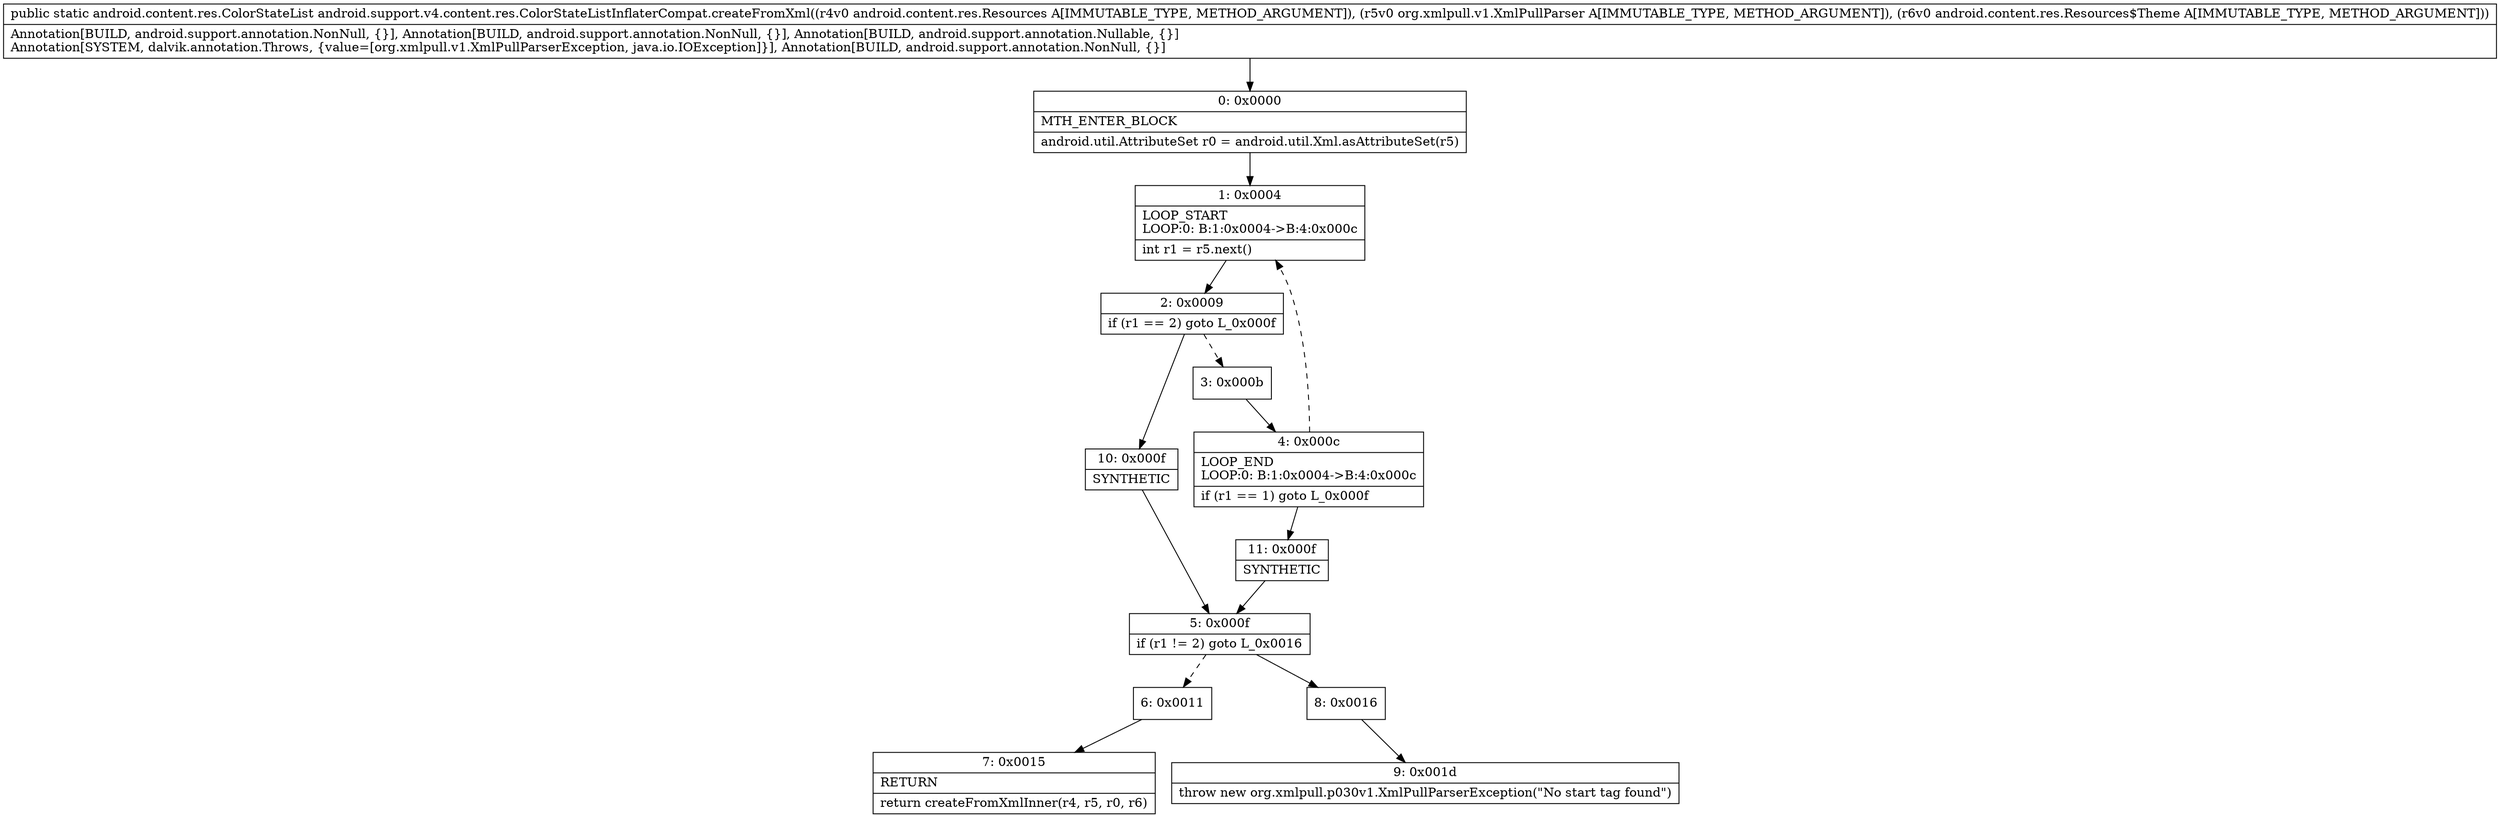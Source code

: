 digraph "CFG forandroid.support.v4.content.res.ColorStateListInflaterCompat.createFromXml(Landroid\/content\/res\/Resources;Lorg\/xmlpull\/v1\/XmlPullParser;Landroid\/content\/res\/Resources$Theme;)Landroid\/content\/res\/ColorStateList;" {
Node_0 [shape=record,label="{0\:\ 0x0000|MTH_ENTER_BLOCK\l|android.util.AttributeSet r0 = android.util.Xml.asAttributeSet(r5)\l}"];
Node_1 [shape=record,label="{1\:\ 0x0004|LOOP_START\lLOOP:0: B:1:0x0004\-\>B:4:0x000c\l|int r1 = r5.next()\l}"];
Node_2 [shape=record,label="{2\:\ 0x0009|if (r1 == 2) goto L_0x000f\l}"];
Node_3 [shape=record,label="{3\:\ 0x000b}"];
Node_4 [shape=record,label="{4\:\ 0x000c|LOOP_END\lLOOP:0: B:1:0x0004\-\>B:4:0x000c\l|if (r1 == 1) goto L_0x000f\l}"];
Node_5 [shape=record,label="{5\:\ 0x000f|if (r1 != 2) goto L_0x0016\l}"];
Node_6 [shape=record,label="{6\:\ 0x0011}"];
Node_7 [shape=record,label="{7\:\ 0x0015|RETURN\l|return createFromXmlInner(r4, r5, r0, r6)\l}"];
Node_8 [shape=record,label="{8\:\ 0x0016}"];
Node_9 [shape=record,label="{9\:\ 0x001d|throw new org.xmlpull.p030v1.XmlPullParserException(\"No start tag found\")\l}"];
Node_10 [shape=record,label="{10\:\ 0x000f|SYNTHETIC\l}"];
Node_11 [shape=record,label="{11\:\ 0x000f|SYNTHETIC\l}"];
MethodNode[shape=record,label="{public static android.content.res.ColorStateList android.support.v4.content.res.ColorStateListInflaterCompat.createFromXml((r4v0 android.content.res.Resources A[IMMUTABLE_TYPE, METHOD_ARGUMENT]), (r5v0 org.xmlpull.v1.XmlPullParser A[IMMUTABLE_TYPE, METHOD_ARGUMENT]), (r6v0 android.content.res.Resources$Theme A[IMMUTABLE_TYPE, METHOD_ARGUMENT]))  | Annotation[BUILD, android.support.annotation.NonNull, \{\}], Annotation[BUILD, android.support.annotation.NonNull, \{\}], Annotation[BUILD, android.support.annotation.Nullable, \{\}]\lAnnotation[SYSTEM, dalvik.annotation.Throws, \{value=[org.xmlpull.v1.XmlPullParserException, java.io.IOException]\}], Annotation[BUILD, android.support.annotation.NonNull, \{\}]\l}"];
MethodNode -> Node_0;
Node_0 -> Node_1;
Node_1 -> Node_2;
Node_2 -> Node_3[style=dashed];
Node_2 -> Node_10;
Node_3 -> Node_4;
Node_4 -> Node_1[style=dashed];
Node_4 -> Node_11;
Node_5 -> Node_6[style=dashed];
Node_5 -> Node_8;
Node_6 -> Node_7;
Node_8 -> Node_9;
Node_10 -> Node_5;
Node_11 -> Node_5;
}

